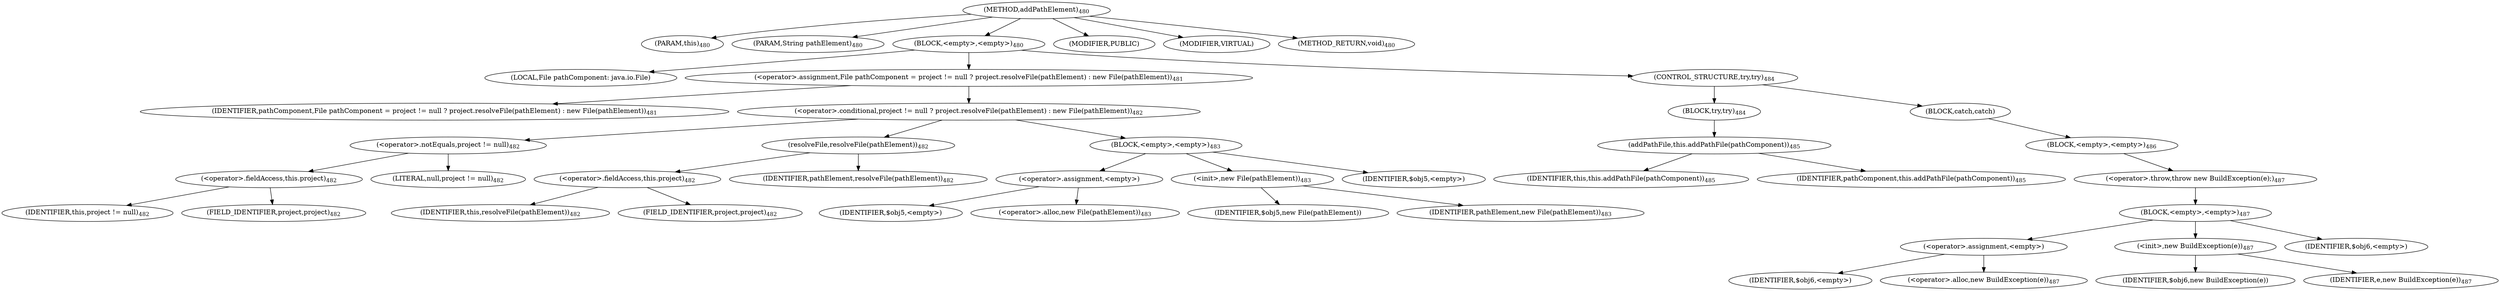 digraph "addPathElement" {  
"813" [label = <(METHOD,addPathElement)<SUB>480</SUB>> ]
"61" [label = <(PARAM,this)<SUB>480</SUB>> ]
"814" [label = <(PARAM,String pathElement)<SUB>480</SUB>> ]
"815" [label = <(BLOCK,&lt;empty&gt;,&lt;empty&gt;)<SUB>480</SUB>> ]
"816" [label = <(LOCAL,File pathComponent: java.io.File)> ]
"817" [label = <(&lt;operator&gt;.assignment,File pathComponent = project != null ? project.resolveFile(pathElement) : new File(pathElement))<SUB>481</SUB>> ]
"818" [label = <(IDENTIFIER,pathComponent,File pathComponent = project != null ? project.resolveFile(pathElement) : new File(pathElement))<SUB>481</SUB>> ]
"819" [label = <(&lt;operator&gt;.conditional,project != null ? project.resolveFile(pathElement) : new File(pathElement))<SUB>482</SUB>> ]
"820" [label = <(&lt;operator&gt;.notEquals,project != null)<SUB>482</SUB>> ]
"821" [label = <(&lt;operator&gt;.fieldAccess,this.project)<SUB>482</SUB>> ]
"822" [label = <(IDENTIFIER,this,project != null)<SUB>482</SUB>> ]
"823" [label = <(FIELD_IDENTIFIER,project,project)<SUB>482</SUB>> ]
"824" [label = <(LITERAL,null,project != null)<SUB>482</SUB>> ]
"825" [label = <(resolveFile,resolveFile(pathElement))<SUB>482</SUB>> ]
"826" [label = <(&lt;operator&gt;.fieldAccess,this.project)<SUB>482</SUB>> ]
"827" [label = <(IDENTIFIER,this,resolveFile(pathElement))<SUB>482</SUB>> ]
"828" [label = <(FIELD_IDENTIFIER,project,project)<SUB>482</SUB>> ]
"829" [label = <(IDENTIFIER,pathElement,resolveFile(pathElement))<SUB>482</SUB>> ]
"830" [label = <(BLOCK,&lt;empty&gt;,&lt;empty&gt;)<SUB>483</SUB>> ]
"831" [label = <(&lt;operator&gt;.assignment,&lt;empty&gt;)> ]
"832" [label = <(IDENTIFIER,$obj5,&lt;empty&gt;)> ]
"833" [label = <(&lt;operator&gt;.alloc,new File(pathElement))<SUB>483</SUB>> ]
"834" [label = <(&lt;init&gt;,new File(pathElement))<SUB>483</SUB>> ]
"835" [label = <(IDENTIFIER,$obj5,new File(pathElement))> ]
"836" [label = <(IDENTIFIER,pathElement,new File(pathElement))<SUB>483</SUB>> ]
"837" [label = <(IDENTIFIER,$obj5,&lt;empty&gt;)> ]
"838" [label = <(CONTROL_STRUCTURE,try,try)<SUB>484</SUB>> ]
"839" [label = <(BLOCK,try,try)<SUB>484</SUB>> ]
"840" [label = <(addPathFile,this.addPathFile(pathComponent))<SUB>485</SUB>> ]
"60" [label = <(IDENTIFIER,this,this.addPathFile(pathComponent))<SUB>485</SUB>> ]
"841" [label = <(IDENTIFIER,pathComponent,this.addPathFile(pathComponent))<SUB>485</SUB>> ]
"842" [label = <(BLOCK,catch,catch)> ]
"843" [label = <(BLOCK,&lt;empty&gt;,&lt;empty&gt;)<SUB>486</SUB>> ]
"844" [label = <(&lt;operator&gt;.throw,throw new BuildException(e);)<SUB>487</SUB>> ]
"845" [label = <(BLOCK,&lt;empty&gt;,&lt;empty&gt;)<SUB>487</SUB>> ]
"846" [label = <(&lt;operator&gt;.assignment,&lt;empty&gt;)> ]
"847" [label = <(IDENTIFIER,$obj6,&lt;empty&gt;)> ]
"848" [label = <(&lt;operator&gt;.alloc,new BuildException(e))<SUB>487</SUB>> ]
"849" [label = <(&lt;init&gt;,new BuildException(e))<SUB>487</SUB>> ]
"850" [label = <(IDENTIFIER,$obj6,new BuildException(e))> ]
"851" [label = <(IDENTIFIER,e,new BuildException(e))<SUB>487</SUB>> ]
"852" [label = <(IDENTIFIER,$obj6,&lt;empty&gt;)> ]
"853" [label = <(MODIFIER,PUBLIC)> ]
"854" [label = <(MODIFIER,VIRTUAL)> ]
"855" [label = <(METHOD_RETURN,void)<SUB>480</SUB>> ]
  "813" -> "61" 
  "813" -> "814" 
  "813" -> "815" 
  "813" -> "853" 
  "813" -> "854" 
  "813" -> "855" 
  "815" -> "816" 
  "815" -> "817" 
  "815" -> "838" 
  "817" -> "818" 
  "817" -> "819" 
  "819" -> "820" 
  "819" -> "825" 
  "819" -> "830" 
  "820" -> "821" 
  "820" -> "824" 
  "821" -> "822" 
  "821" -> "823" 
  "825" -> "826" 
  "825" -> "829" 
  "826" -> "827" 
  "826" -> "828" 
  "830" -> "831" 
  "830" -> "834" 
  "830" -> "837" 
  "831" -> "832" 
  "831" -> "833" 
  "834" -> "835" 
  "834" -> "836" 
  "838" -> "839" 
  "838" -> "842" 
  "839" -> "840" 
  "840" -> "60" 
  "840" -> "841" 
  "842" -> "843" 
  "843" -> "844" 
  "844" -> "845" 
  "845" -> "846" 
  "845" -> "849" 
  "845" -> "852" 
  "846" -> "847" 
  "846" -> "848" 
  "849" -> "850" 
  "849" -> "851" 
}
